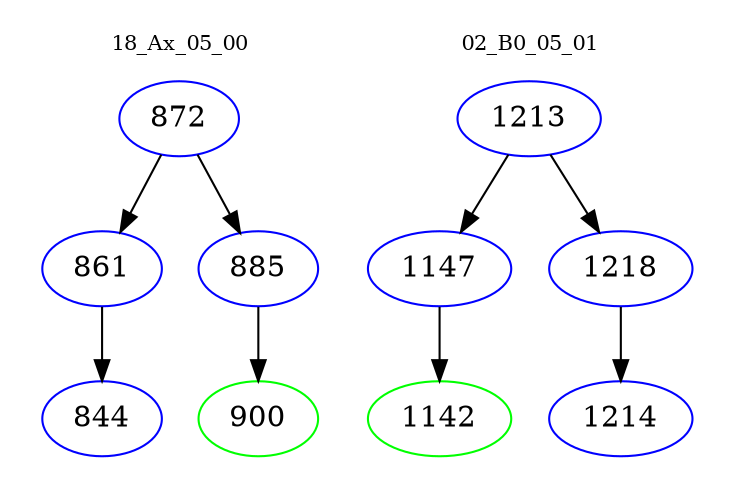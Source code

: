 digraph{
subgraph cluster_0 {
color = white
label = "18_Ax_05_00";
fontsize=10;
T0_872 [label="872", color="blue"]
T0_872 -> T0_861 [color="black"]
T0_861 [label="861", color="blue"]
T0_861 -> T0_844 [color="black"]
T0_844 [label="844", color="blue"]
T0_872 -> T0_885 [color="black"]
T0_885 [label="885", color="blue"]
T0_885 -> T0_900 [color="black"]
T0_900 [label="900", color="green"]
}
subgraph cluster_1 {
color = white
label = "02_B0_05_01";
fontsize=10;
T1_1213 [label="1213", color="blue"]
T1_1213 -> T1_1147 [color="black"]
T1_1147 [label="1147", color="blue"]
T1_1147 -> T1_1142 [color="black"]
T1_1142 [label="1142", color="green"]
T1_1213 -> T1_1218 [color="black"]
T1_1218 [label="1218", color="blue"]
T1_1218 -> T1_1214 [color="black"]
T1_1214 [label="1214", color="blue"]
}
}
